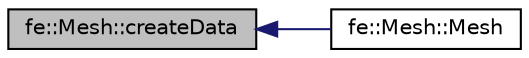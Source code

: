 digraph "fe::Mesh::createData"
{
  edge [fontname="Helvetica",fontsize="10",labelfontname="Helvetica",labelfontsize="10"];
  node [fontname="Helvetica",fontsize="10",shape=record];
  rankdir="LR";
  Node48 [label="fe::Mesh::createData",height=0.2,width=0.4,color="black", fillcolor="grey75", style="filled", fontcolor="black"];
  Node48 -> Node49 [dir="back",color="midnightblue",fontsize="10",style="solid",fontname="Helvetica"];
  Node49 [label="fe::Mesh::Mesh",height=0.2,width=0.4,color="black", fillcolor="white", style="filled",URL="$classfe_1_1Mesh.html#a0041afbb7d7e94bfb01c108e460196fb",tooltip="Constructor. "];
}
